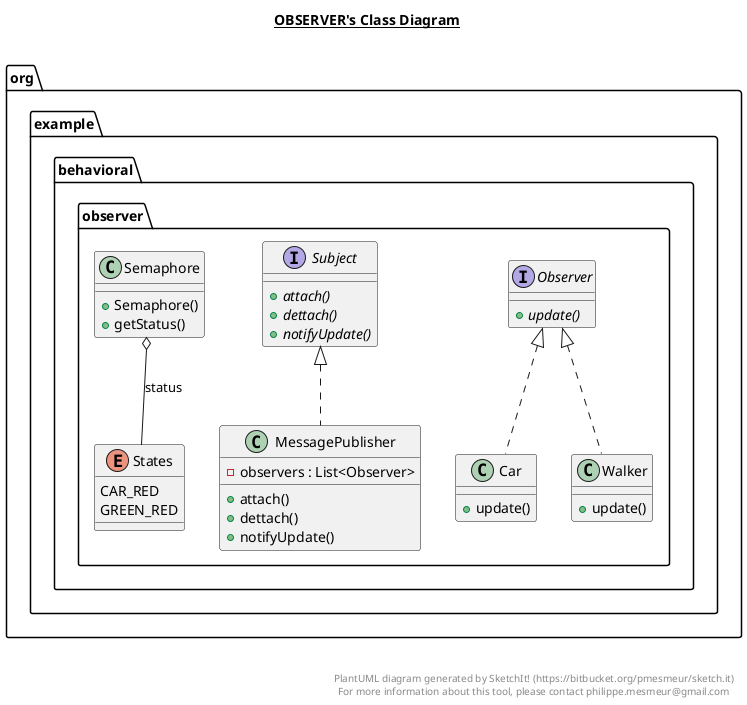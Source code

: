 @startuml

title __OBSERVER's Class Diagram__\n

  namespace org.example {
    namespace behavioral.observer {
      class org.example.behavioral.observer.Car {
          + update()
      }
    }
  }
  

  namespace org.example {
    namespace behavioral.observer {
      class org.example.behavioral.observer.MessagePublisher {
          - observers : List<Observer>
          + attach()
          + dettach()
          + notifyUpdate()
      }
    }
  }
  

  namespace org.example {
    namespace behavioral.observer {
      interface org.example.behavioral.observer.Observer {
          {abstract} + update()
      }
    }
  }
  

  namespace org.example {
    namespace behavioral.observer {
      class org.example.behavioral.observer.Semaphore {
          + Semaphore()
          + getStatus()
      }
    }
  }
  

  namespace org.example {
    namespace behavioral.observer {
      enum States {
        CAR_RED
        GREEN_RED
      }
    }
  }
  

  namespace org.example {
    namespace behavioral.observer {
      interface org.example.behavioral.observer.Subject {
          {abstract} + attach()
          {abstract} + dettach()
          {abstract} + notifyUpdate()
      }
    }
  }
  

  namespace org.example {
    namespace behavioral.observer {
      class org.example.behavioral.observer.Walker {
          + update()
      }
    }
  }
  

  org.example.behavioral.observer.Car .up.|> org.example.behavioral.observer.Observer
  org.example.behavioral.observer.MessagePublisher .up.|> org.example.behavioral.observer.Subject
  org.example.behavioral.observer.Semaphore o-- org.example.behavioral.observer.States : status
  org.example.behavioral.observer.Walker .up.|> org.example.behavioral.observer.Observer


right footer


PlantUML diagram generated by SketchIt! (https://bitbucket.org/pmesmeur/sketch.it)
For more information about this tool, please contact philippe.mesmeur@gmail.com
endfooter

@enduml
